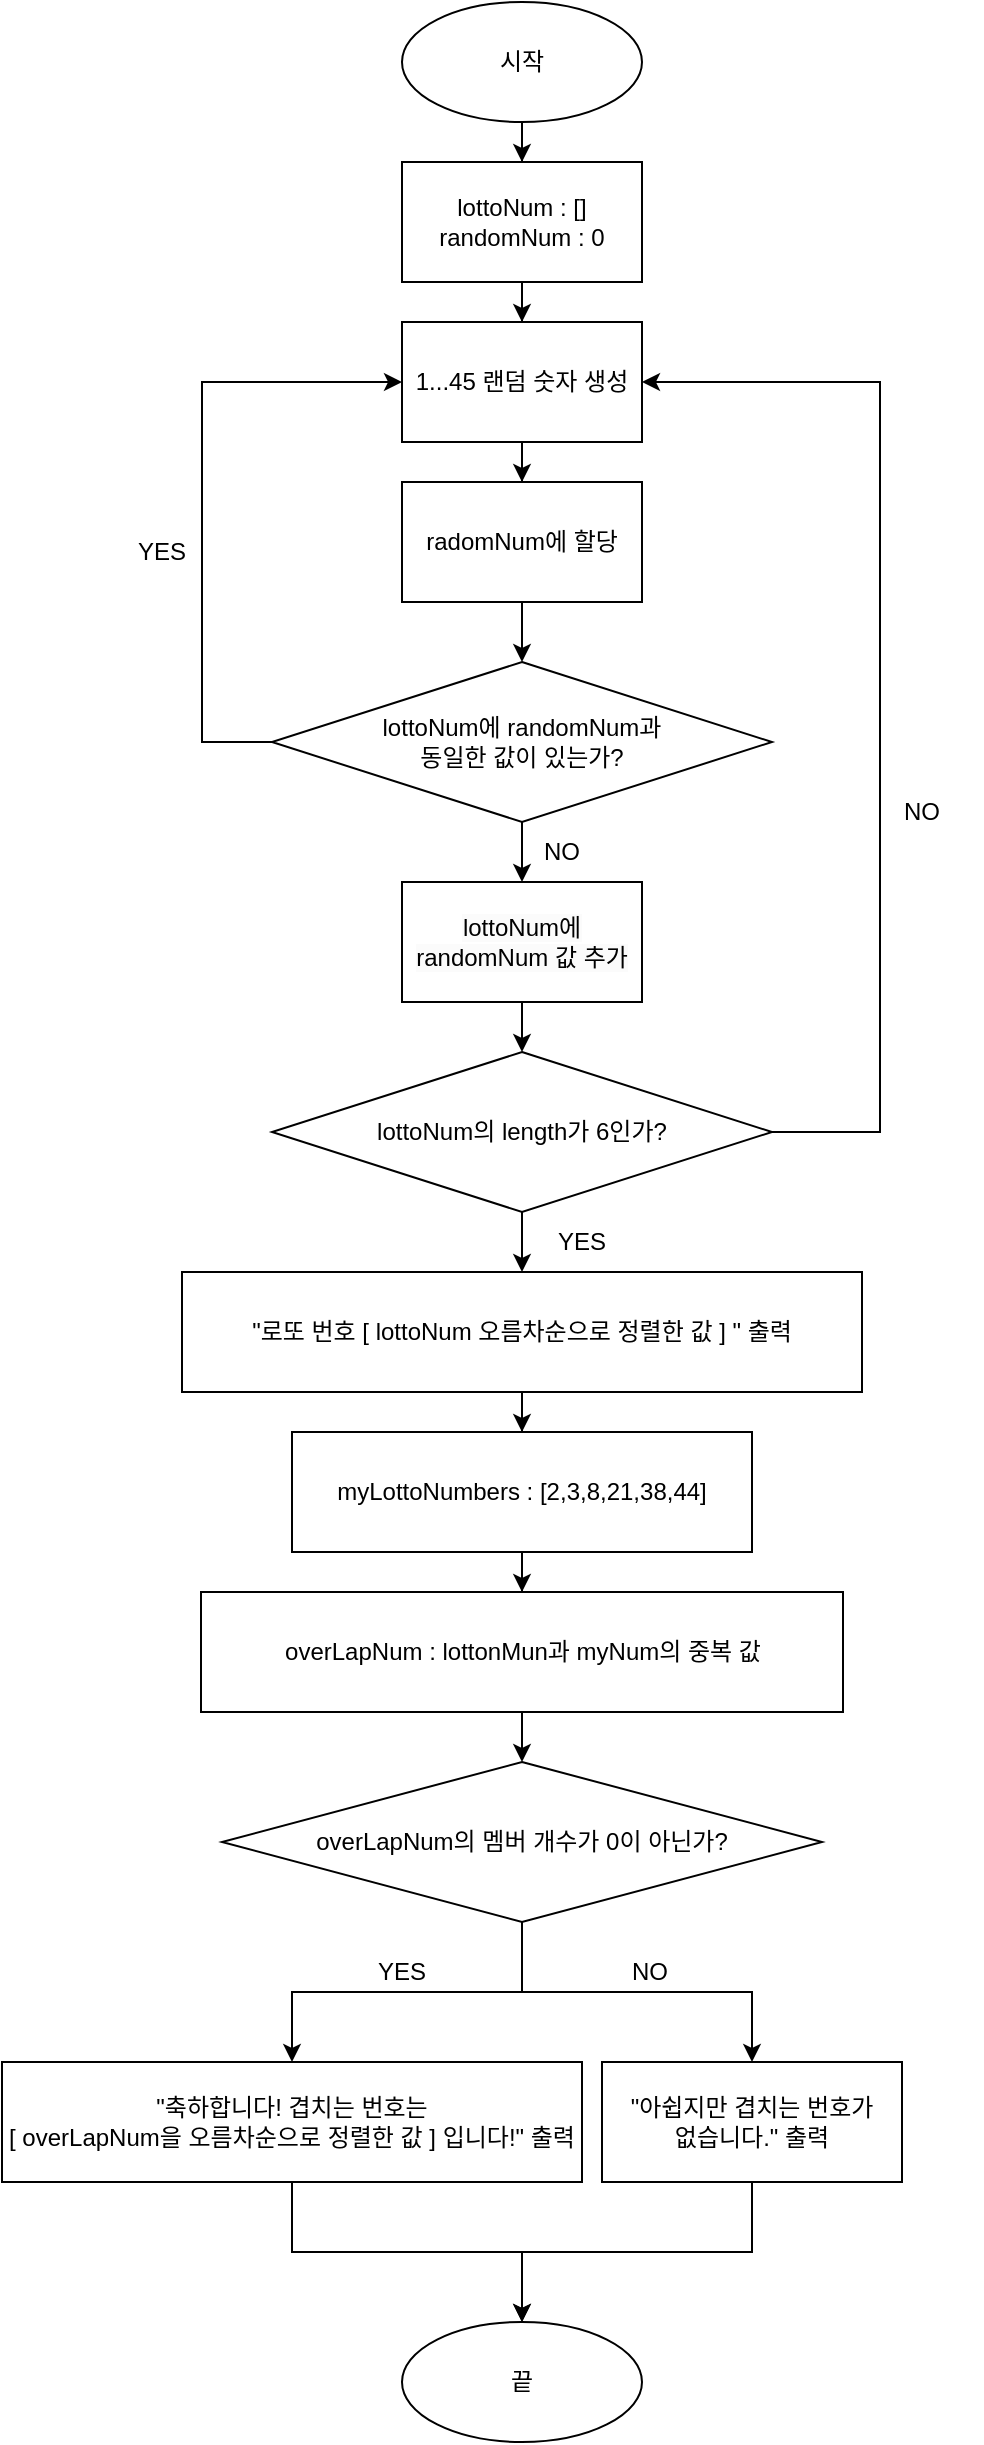 <mxfile version="23.1.5" type="device">
  <diagram id="C5RBs43oDa-KdzZeNtuy" name="Page-1">
    <mxGraphModel dx="1062" dy="1121" grid="1" gridSize="10" guides="1" tooltips="1" connect="1" arrows="1" fold="1" page="1" pageScale="1" pageWidth="827" pageHeight="1169" math="0" shadow="0">
      <root>
        <mxCell id="WIyWlLk6GJQsqaUBKTNV-0" />
        <mxCell id="WIyWlLk6GJQsqaUBKTNV-1" parent="WIyWlLk6GJQsqaUBKTNV-0" />
        <mxCell id="O7BcQqgrIBvrcE47ppgs-29" style="edgeStyle=orthogonalEdgeStyle;rounded=0;orthogonalLoop=1;jettySize=auto;html=1;entryX=0.5;entryY=0;entryDx=0;entryDy=0;" parent="WIyWlLk6GJQsqaUBKTNV-1" source="O7BcQqgrIBvrcE47ppgs-0" target="O7BcQqgrIBvrcE47ppgs-2" edge="1">
          <mxGeometry relative="1" as="geometry" />
        </mxCell>
        <mxCell id="O7BcQqgrIBvrcE47ppgs-0" value="시작" style="ellipse;whiteSpace=wrap;html=1;" parent="WIyWlLk6GJQsqaUBKTNV-1" vertex="1">
          <mxGeometry x="260" y="50" width="120" height="60" as="geometry" />
        </mxCell>
        <mxCell id="O7BcQqgrIBvrcE47ppgs-7" value="" style="edgeStyle=orthogonalEdgeStyle;rounded=0;orthogonalLoop=1;jettySize=auto;html=1;" parent="WIyWlLk6GJQsqaUBKTNV-1" source="O7BcQqgrIBvrcE47ppgs-2" target="O7BcQqgrIBvrcE47ppgs-6" edge="1">
          <mxGeometry relative="1" as="geometry" />
        </mxCell>
        <mxCell id="O7BcQqgrIBvrcE47ppgs-2" value="lottoNum : []&lt;br&gt;randomNum : 0" style="rounded=0;whiteSpace=wrap;html=1;" parent="WIyWlLk6GJQsqaUBKTNV-1" vertex="1">
          <mxGeometry x="260" y="130" width="120" height="60" as="geometry" />
        </mxCell>
        <mxCell id="cc6fdQzZTqaJooS85zYE-1" value="" style="edgeStyle=orthogonalEdgeStyle;rounded=0;orthogonalLoop=1;jettySize=auto;html=1;" parent="WIyWlLk6GJQsqaUBKTNV-1" source="O7BcQqgrIBvrcE47ppgs-3" target="cc6fdQzZTqaJooS85zYE-0" edge="1">
          <mxGeometry relative="1" as="geometry" />
        </mxCell>
        <mxCell id="O7BcQqgrIBvrcE47ppgs-3" value="&quot;로또 번호 [ lottoNum 오름차순으로 정렬한 값 ] &quot; 출력" style="rounded=0;whiteSpace=wrap;html=1;" parent="WIyWlLk6GJQsqaUBKTNV-1" vertex="1">
          <mxGeometry x="150" y="685" width="340" height="60" as="geometry" />
        </mxCell>
        <mxCell id="O7BcQqgrIBvrcE47ppgs-4" value="끝" style="ellipse;whiteSpace=wrap;html=1;" parent="WIyWlLk6GJQsqaUBKTNV-1" vertex="1">
          <mxGeometry x="260" y="1210" width="120" height="60" as="geometry" />
        </mxCell>
        <mxCell id="O7BcQqgrIBvrcE47ppgs-9" value="" style="edgeStyle=orthogonalEdgeStyle;rounded=0;orthogonalLoop=1;jettySize=auto;html=1;" parent="WIyWlLk6GJQsqaUBKTNV-1" source="O7BcQqgrIBvrcE47ppgs-6" target="O7BcQqgrIBvrcE47ppgs-8" edge="1">
          <mxGeometry relative="1" as="geometry" />
        </mxCell>
        <mxCell id="O7BcQqgrIBvrcE47ppgs-6" value="1...45 랜덤 숫자 생성" style="whiteSpace=wrap;html=1;rounded=0;" parent="WIyWlLk6GJQsqaUBKTNV-1" vertex="1">
          <mxGeometry x="260" y="210" width="120" height="60" as="geometry" />
        </mxCell>
        <mxCell id="O7BcQqgrIBvrcE47ppgs-14" value="" style="edgeStyle=orthogonalEdgeStyle;rounded=0;orthogonalLoop=1;jettySize=auto;html=1;" parent="WIyWlLk6GJQsqaUBKTNV-1" source="O7BcQqgrIBvrcE47ppgs-8" target="O7BcQqgrIBvrcE47ppgs-13" edge="1">
          <mxGeometry relative="1" as="geometry" />
        </mxCell>
        <mxCell id="O7BcQqgrIBvrcE47ppgs-8" value="radomNum에 할당" style="whiteSpace=wrap;html=1;rounded=0;" parent="WIyWlLk6GJQsqaUBKTNV-1" vertex="1">
          <mxGeometry x="260" y="290" width="120" height="60" as="geometry" />
        </mxCell>
        <mxCell id="O7BcQqgrIBvrcE47ppgs-15" style="edgeStyle=orthogonalEdgeStyle;rounded=0;orthogonalLoop=1;jettySize=auto;html=1;entryX=0;entryY=0.5;entryDx=0;entryDy=0;" parent="WIyWlLk6GJQsqaUBKTNV-1" source="O7BcQqgrIBvrcE47ppgs-13" target="O7BcQqgrIBvrcE47ppgs-6" edge="1">
          <mxGeometry relative="1" as="geometry">
            <Array as="points">
              <mxPoint x="160" y="420" />
              <mxPoint x="160" y="240" />
            </Array>
          </mxGeometry>
        </mxCell>
        <mxCell id="O7BcQqgrIBvrcE47ppgs-21" value="" style="edgeStyle=orthogonalEdgeStyle;rounded=0;orthogonalLoop=1;jettySize=auto;html=1;" parent="WIyWlLk6GJQsqaUBKTNV-1" source="O7BcQqgrIBvrcE47ppgs-13" target="O7BcQqgrIBvrcE47ppgs-20" edge="1">
          <mxGeometry relative="1" as="geometry" />
        </mxCell>
        <mxCell id="O7BcQqgrIBvrcE47ppgs-13" value="lottoNum에 randomNum과 &lt;br&gt;동일한 값이 있는가?" style="rhombus;whiteSpace=wrap;html=1;rounded=0;" parent="WIyWlLk6GJQsqaUBKTNV-1" vertex="1">
          <mxGeometry x="195" y="380" width="250" height="80" as="geometry" />
        </mxCell>
        <mxCell id="O7BcQqgrIBvrcE47ppgs-16" value="YES" style="text;html=1;align=center;verticalAlign=middle;whiteSpace=wrap;rounded=0;" parent="WIyWlLk6GJQsqaUBKTNV-1" vertex="1">
          <mxGeometry x="110" y="310" width="60" height="30" as="geometry" />
        </mxCell>
        <mxCell id="O7BcQqgrIBvrcE47ppgs-23" value="" style="edgeStyle=orthogonalEdgeStyle;rounded=0;orthogonalLoop=1;jettySize=auto;html=1;" parent="WIyWlLk6GJQsqaUBKTNV-1" source="O7BcQqgrIBvrcE47ppgs-20" target="O7BcQqgrIBvrcE47ppgs-22" edge="1">
          <mxGeometry relative="1" as="geometry" />
        </mxCell>
        <mxCell id="O7BcQqgrIBvrcE47ppgs-20" value="&lt;span style=&quot;color: rgb(0, 0, 0); font-family: Helvetica; font-size: 12px; font-style: normal; font-variant-ligatures: normal; font-variant-caps: normal; font-weight: 400; letter-spacing: normal; orphans: 2; text-align: center; text-indent: 0px; text-transform: none; widows: 2; word-spacing: 0px; -webkit-text-stroke-width: 0px; background-color: rgb(251, 251, 251); text-decoration-thickness: initial; text-decoration-style: initial; text-decoration-color: initial; float: none; display: inline !important;&quot;&gt;lottoNum에 randomNum 값 추가&lt;/span&gt;" style="whiteSpace=wrap;html=1;rounded=0;" parent="WIyWlLk6GJQsqaUBKTNV-1" vertex="1">
          <mxGeometry x="260" y="490" width="120" height="60" as="geometry" />
        </mxCell>
        <mxCell id="O7BcQqgrIBvrcE47ppgs-24" style="edgeStyle=orthogonalEdgeStyle;rounded=0;orthogonalLoop=1;jettySize=auto;html=1;entryX=0.5;entryY=0;entryDx=0;entryDy=0;" parent="WIyWlLk6GJQsqaUBKTNV-1" source="O7BcQqgrIBvrcE47ppgs-22" target="O7BcQqgrIBvrcE47ppgs-3" edge="1">
          <mxGeometry relative="1" as="geometry" />
        </mxCell>
        <mxCell id="O7BcQqgrIBvrcE47ppgs-22" value="lottoNum의 length가 6인가?" style="rhombus;whiteSpace=wrap;html=1;rounded=0;" parent="WIyWlLk6GJQsqaUBKTNV-1" vertex="1">
          <mxGeometry x="195" y="575" width="250" height="80" as="geometry" />
        </mxCell>
        <mxCell id="O7BcQqgrIBvrcE47ppgs-26" value="YES" style="text;html=1;align=center;verticalAlign=middle;whiteSpace=wrap;rounded=0;" parent="WIyWlLk6GJQsqaUBKTNV-1" vertex="1">
          <mxGeometry x="320" y="655" width="60" height="30" as="geometry" />
        </mxCell>
        <mxCell id="O7BcQqgrIBvrcE47ppgs-27" style="edgeStyle=orthogonalEdgeStyle;rounded=0;orthogonalLoop=1;jettySize=auto;html=1;entryX=1;entryY=0.5;entryDx=0;entryDy=0;" parent="WIyWlLk6GJQsqaUBKTNV-1" target="O7BcQqgrIBvrcE47ppgs-6" edge="1">
          <mxGeometry relative="1" as="geometry">
            <mxPoint x="444.04" y="615" as="sourcePoint" />
            <mxPoint x="420" y="220" as="targetPoint" />
            <Array as="points">
              <mxPoint x="499" y="615" />
              <mxPoint x="499" y="240" />
            </Array>
          </mxGeometry>
        </mxCell>
        <mxCell id="O7BcQqgrIBvrcE47ppgs-28" value="NO" style="text;html=1;align=center;verticalAlign=middle;whiteSpace=wrap;rounded=0;" parent="WIyWlLk6GJQsqaUBKTNV-1" vertex="1">
          <mxGeometry x="490" y="440" width="60" height="30" as="geometry" />
        </mxCell>
        <mxCell id="O7BcQqgrIBvrcE47ppgs-30" value="NO" style="text;html=1;align=center;verticalAlign=middle;whiteSpace=wrap;rounded=0;" parent="WIyWlLk6GJQsqaUBKTNV-1" vertex="1">
          <mxGeometry x="310" y="460" width="60" height="30" as="geometry" />
        </mxCell>
        <mxCell id="cc6fdQzZTqaJooS85zYE-3" value="" style="edgeStyle=orthogonalEdgeStyle;rounded=0;orthogonalLoop=1;jettySize=auto;html=1;" parent="WIyWlLk6GJQsqaUBKTNV-1" source="cc6fdQzZTqaJooS85zYE-0" target="cc6fdQzZTqaJooS85zYE-2" edge="1">
          <mxGeometry relative="1" as="geometry" />
        </mxCell>
        <mxCell id="cc6fdQzZTqaJooS85zYE-0" value="myLottoNumbers : [2,3,8,21,38,44]" style="whiteSpace=wrap;html=1;rounded=0;" parent="WIyWlLk6GJQsqaUBKTNV-1" vertex="1">
          <mxGeometry x="205" y="765" width="230" height="60" as="geometry" />
        </mxCell>
        <mxCell id="cc6fdQzZTqaJooS85zYE-5" value="" style="edgeStyle=orthogonalEdgeStyle;rounded=0;orthogonalLoop=1;jettySize=auto;html=1;" parent="WIyWlLk6GJQsqaUBKTNV-1" source="cc6fdQzZTqaJooS85zYE-2" target="cc6fdQzZTqaJooS85zYE-4" edge="1">
          <mxGeometry relative="1" as="geometry" />
        </mxCell>
        <mxCell id="cc6fdQzZTqaJooS85zYE-2" value="overLapNum : lottonMun과 myNum의 중복 값" style="whiteSpace=wrap;html=1;rounded=0;" parent="WIyWlLk6GJQsqaUBKTNV-1" vertex="1">
          <mxGeometry x="159.5" y="845" width="321" height="60" as="geometry" />
        </mxCell>
        <mxCell id="cc6fdQzZTqaJooS85zYE-10" value="" style="edgeStyle=orthogonalEdgeStyle;rounded=0;orthogonalLoop=1;jettySize=auto;html=1;" parent="WIyWlLk6GJQsqaUBKTNV-1" source="cc6fdQzZTqaJooS85zYE-4" target="cc6fdQzZTqaJooS85zYE-9" edge="1">
          <mxGeometry relative="1" as="geometry" />
        </mxCell>
        <mxCell id="cc6fdQzZTqaJooS85zYE-12" value="" style="edgeStyle=orthogonalEdgeStyle;rounded=0;orthogonalLoop=1;jettySize=auto;html=1;" parent="WIyWlLk6GJQsqaUBKTNV-1" source="cc6fdQzZTqaJooS85zYE-4" target="cc6fdQzZTqaJooS85zYE-11" edge="1">
          <mxGeometry relative="1" as="geometry" />
        </mxCell>
        <mxCell id="cc6fdQzZTqaJooS85zYE-4" value="overLapNum의 멤버 개수가 0이 아닌가?" style="rhombus;whiteSpace=wrap;html=1;rounded=0;" parent="WIyWlLk6GJQsqaUBKTNV-1" vertex="1">
          <mxGeometry x="170" y="930" width="300" height="80" as="geometry" />
        </mxCell>
        <mxCell id="cc6fdQzZTqaJooS85zYE-14" style="edgeStyle=orthogonalEdgeStyle;rounded=0;orthogonalLoop=1;jettySize=auto;html=1;" parent="WIyWlLk6GJQsqaUBKTNV-1" source="cc6fdQzZTqaJooS85zYE-9" target="O7BcQqgrIBvrcE47ppgs-4" edge="1">
          <mxGeometry relative="1" as="geometry" />
        </mxCell>
        <mxCell id="cc6fdQzZTqaJooS85zYE-9" value="&quot;축하합니다! 겹치는 번호는 &lt;br&gt;[ overLapNum을 오름차순으로 정렬한 값 ]&amp;nbsp;입니다!&quot; 출력" style="rounded=0;whiteSpace=wrap;html=1;" parent="WIyWlLk6GJQsqaUBKTNV-1" vertex="1">
          <mxGeometry x="60" y="1080" width="290" height="60" as="geometry" />
        </mxCell>
        <mxCell id="cc6fdQzZTqaJooS85zYE-15" style="edgeStyle=orthogonalEdgeStyle;rounded=0;orthogonalLoop=1;jettySize=auto;html=1;entryX=0.5;entryY=0;entryDx=0;entryDy=0;" parent="WIyWlLk6GJQsqaUBKTNV-1" source="cc6fdQzZTqaJooS85zYE-11" target="O7BcQqgrIBvrcE47ppgs-4" edge="1">
          <mxGeometry relative="1" as="geometry" />
        </mxCell>
        <mxCell id="cc6fdQzZTqaJooS85zYE-11" value="&quot;아쉽지만 겹치는 번호가 &lt;br&gt;없습니다.&quot; 출력" style="rounded=0;whiteSpace=wrap;html=1;" parent="WIyWlLk6GJQsqaUBKTNV-1" vertex="1">
          <mxGeometry x="360" y="1080" width="150" height="60" as="geometry" />
        </mxCell>
        <mxCell id="rFgUZCGzAXO0L4Nov0C8-0" value="YES" style="text;html=1;align=center;verticalAlign=middle;whiteSpace=wrap;rounded=0;" vertex="1" parent="WIyWlLk6GJQsqaUBKTNV-1">
          <mxGeometry x="230" y="1020" width="60" height="30" as="geometry" />
        </mxCell>
        <mxCell id="rFgUZCGzAXO0L4Nov0C8-1" value="NO" style="text;html=1;align=center;verticalAlign=middle;whiteSpace=wrap;rounded=0;" vertex="1" parent="WIyWlLk6GJQsqaUBKTNV-1">
          <mxGeometry x="354" y="1020" width="60" height="30" as="geometry" />
        </mxCell>
      </root>
    </mxGraphModel>
  </diagram>
</mxfile>
